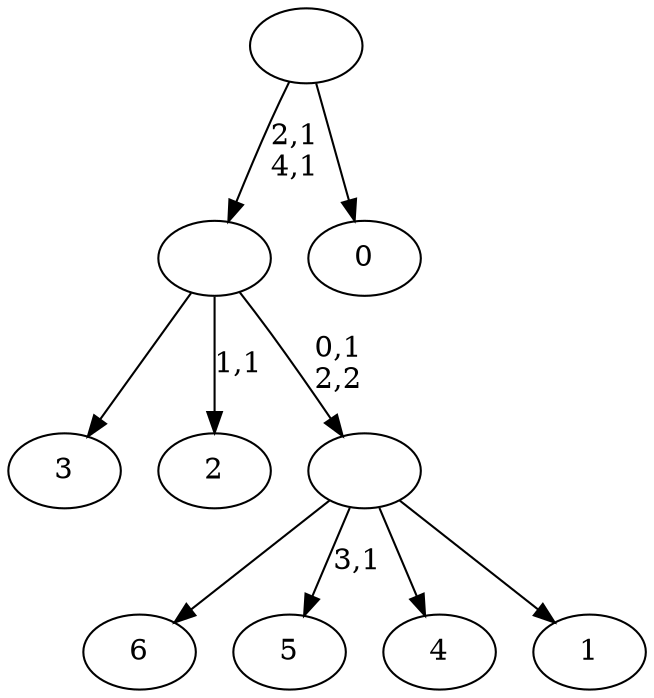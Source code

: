 digraph T {
	12 [label="6"]
	11 [label="5"]
	9 [label="4"]
	8 [label="3"]
	7 [label="2"]
	5 [label="1"]
	4 [label=""]
	3 [label=""]
	1 [label="0"]
	0 [label=""]
	4 -> 11 [label="3,1"]
	4 -> 12 [label=""]
	4 -> 9 [label=""]
	4 -> 5 [label=""]
	3 -> 7 [label="1,1"]
	3 -> 8 [label=""]
	3 -> 4 [label="0,1\n2,2"]
	0 -> 3 [label="2,1\n4,1"]
	0 -> 1 [label=""]
}
